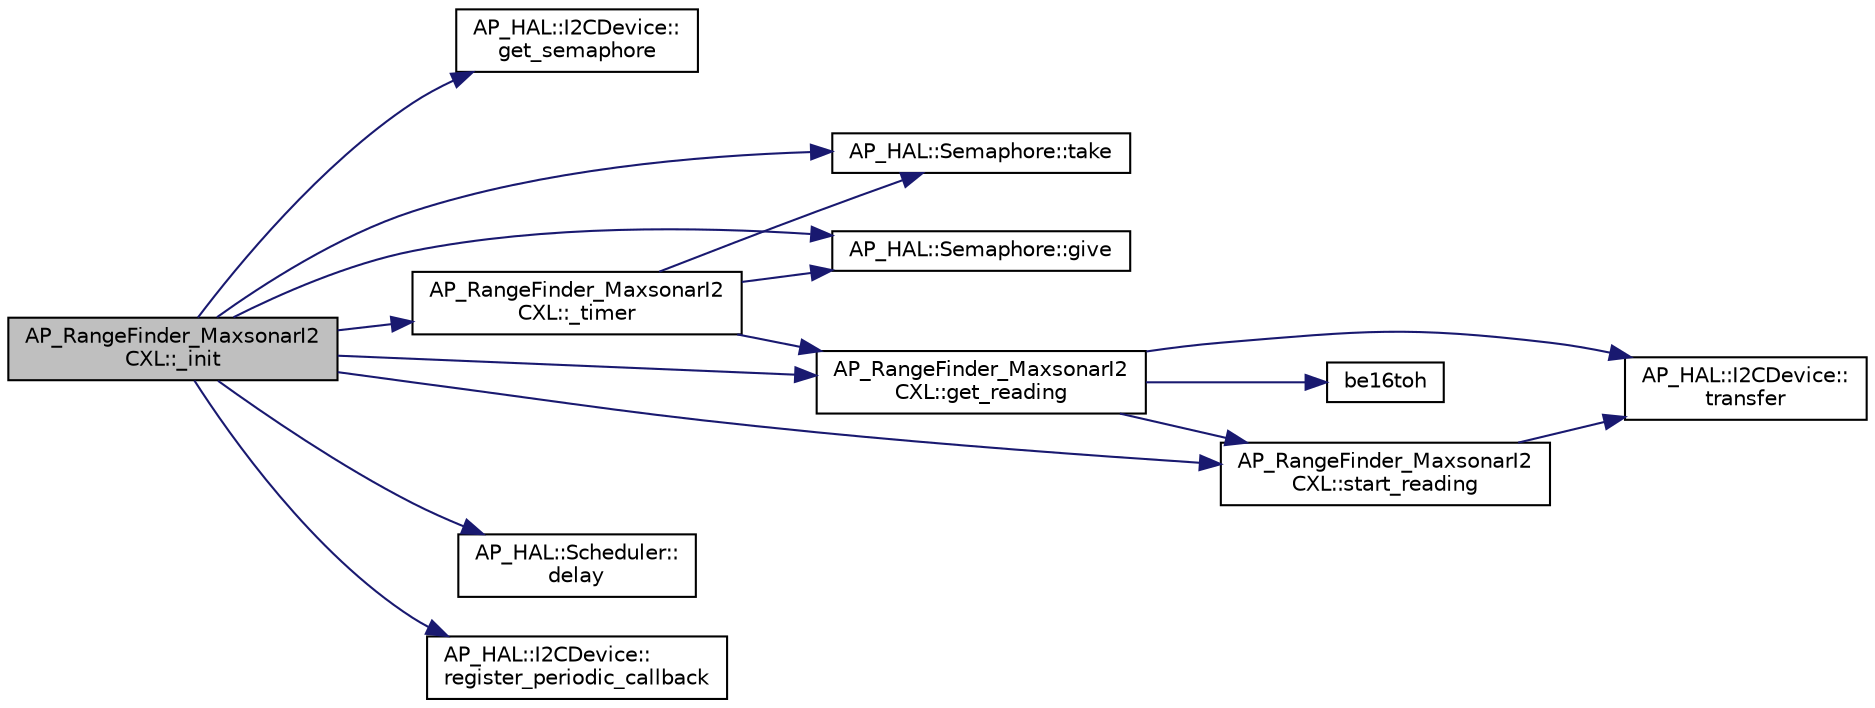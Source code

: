 digraph "AP_RangeFinder_MaxsonarI2CXL::_init"
{
 // INTERACTIVE_SVG=YES
  edge [fontname="Helvetica",fontsize="10",labelfontname="Helvetica",labelfontsize="10"];
  node [fontname="Helvetica",fontsize="10",shape=record];
  rankdir="LR";
  Node1 [label="AP_RangeFinder_MaxsonarI2\lCXL::_init",height=0.2,width=0.4,color="black", fillcolor="grey75", style="filled", fontcolor="black"];
  Node1 -> Node2 [color="midnightblue",fontsize="10",style="solid",fontname="Helvetica"];
  Node2 [label="AP_HAL::I2CDevice::\lget_semaphore",height=0.2,width=0.4,color="black", fillcolor="white", style="filled",URL="$classAP__HAL_1_1I2CDevice.html#aecaa17329f98d50d437e53507b1e5c77"];
  Node1 -> Node3 [color="midnightblue",fontsize="10",style="solid",fontname="Helvetica"];
  Node3 [label="AP_HAL::Semaphore::take",height=0.2,width=0.4,color="black", fillcolor="white", style="filled",URL="$classAP__HAL_1_1Semaphore.html#abd3a0affad8bb211981a979f30386589"];
  Node1 -> Node4 [color="midnightblue",fontsize="10",style="solid",fontname="Helvetica"];
  Node4 [label="AP_RangeFinder_MaxsonarI2\lCXL::start_reading",height=0.2,width=0.4,color="black", fillcolor="white", style="filled",URL="$classAP__RangeFinder__MaxsonarI2CXL.html#a51188886a94d87fc3ebb795c0b40f0e4"];
  Node4 -> Node5 [color="midnightblue",fontsize="10",style="solid",fontname="Helvetica"];
  Node5 [label="AP_HAL::I2CDevice::\ltransfer",height=0.2,width=0.4,color="black", fillcolor="white", style="filled",URL="$classAP__HAL_1_1I2CDevice.html#a2e581ddc9b02eb73ad2fdf488fe8dc86"];
  Node1 -> Node6 [color="midnightblue",fontsize="10",style="solid",fontname="Helvetica"];
  Node6 [label="AP_HAL::Semaphore::give",height=0.2,width=0.4,color="black", fillcolor="white", style="filled",URL="$classAP__HAL_1_1Semaphore.html#afcdbf03d5bea9d83037acc93bfaea7ce"];
  Node1 -> Node7 [color="midnightblue",fontsize="10",style="solid",fontname="Helvetica"];
  Node7 [label="AP_HAL::Scheduler::\ldelay",height=0.2,width=0.4,color="black", fillcolor="white", style="filled",URL="$classAP__HAL_1_1Scheduler.html#ab3175e2e6223ccfe82f957e41cc12b26"];
  Node1 -> Node8 [color="midnightblue",fontsize="10",style="solid",fontname="Helvetica"];
  Node8 [label="AP_RangeFinder_MaxsonarI2\lCXL::get_reading",height=0.2,width=0.4,color="black", fillcolor="white", style="filled",URL="$classAP__RangeFinder__MaxsonarI2CXL.html#a43b8ffc54c0ed66221d0bb61c3e181e9"];
  Node8 -> Node5 [color="midnightblue",fontsize="10",style="solid",fontname="Helvetica"];
  Node8 -> Node9 [color="midnightblue",fontsize="10",style="solid",fontname="Helvetica"];
  Node9 [label="be16toh",height=0.2,width=0.4,color="black", fillcolor="white", style="filled",URL="$sparse-endian_8h.html#a4460d76503583c1209bc0e78a5ccaefb"];
  Node8 -> Node4 [color="midnightblue",fontsize="10",style="solid",fontname="Helvetica"];
  Node1 -> Node10 [color="midnightblue",fontsize="10",style="solid",fontname="Helvetica"];
  Node10 [label="AP_HAL::I2CDevice::\lregister_periodic_callback",height=0.2,width=0.4,color="black", fillcolor="white", style="filled",URL="$classAP__HAL_1_1I2CDevice.html#a5d6a208d57d47068884af3a4fb90f1a2"];
  Node1 -> Node11 [color="midnightblue",fontsize="10",style="solid",fontname="Helvetica"];
  Node11 [label="AP_RangeFinder_MaxsonarI2\lCXL::_timer",height=0.2,width=0.4,color="black", fillcolor="white", style="filled",URL="$classAP__RangeFinder__MaxsonarI2CXL.html#a4a8cb17fc852d03b93867a66dc8e702e"];
  Node11 -> Node8 [color="midnightblue",fontsize="10",style="solid",fontname="Helvetica"];
  Node11 -> Node3 [color="midnightblue",fontsize="10",style="solid",fontname="Helvetica"];
  Node11 -> Node6 [color="midnightblue",fontsize="10",style="solid",fontname="Helvetica"];
}
